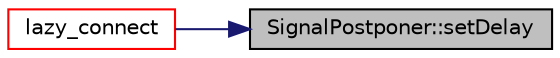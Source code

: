 digraph "SignalPostponer::setDelay"
{
 // LATEX_PDF_SIZE
  edge [fontname="Helvetica",fontsize="10",labelfontname="Helvetica",labelfontsize="10"];
  node [fontname="Helvetica",fontsize="10",shape=record];
  rankdir="RL";
  Node1 [label="SignalPostponer::setDelay",height=0.2,width=0.4,color="black", fillcolor="grey75", style="filled", fontcolor="black",tooltip=" "];
  Node1 -> Node2 [dir="back",color="midnightblue",fontsize="10",style="solid",fontname="Helvetica"];
  Node2 [label="lazy_connect",height=0.2,width=0.4,color="red", fillcolor="white", style="filled",URL="$signal__postponer_8hpp.html#abe66cbd029d63c7ed5b45b8b8e29ebd1",tooltip="Create lazy Qt connection between signal and slot."];
}
